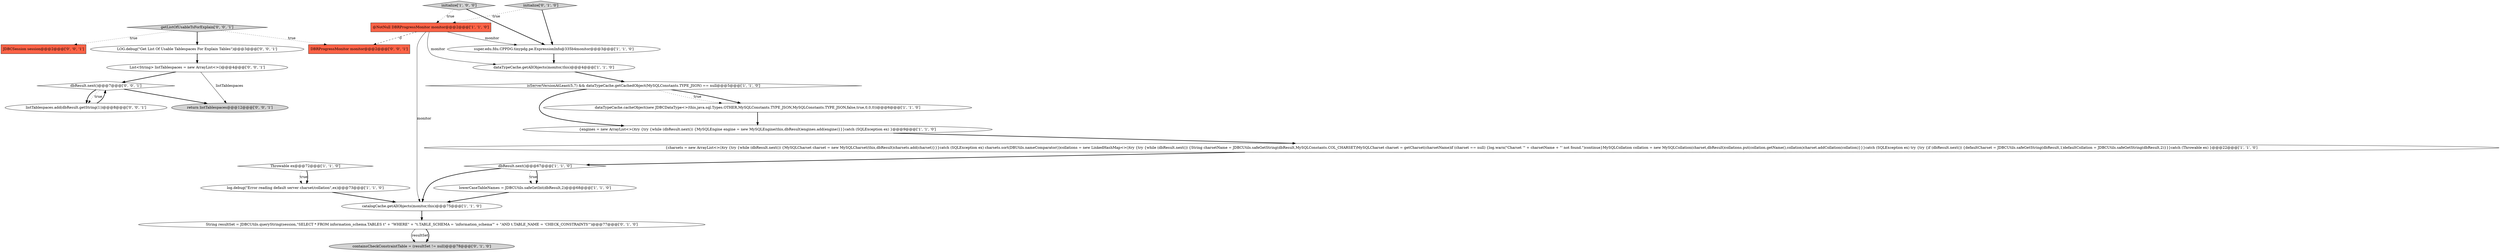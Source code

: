 digraph {
3 [style = filled, label = "super.edu.fdu.CPPDG.tinypdg.pe.ExpressionInfo@335b4monitor@@@3@@@['1', '1', '0']", fillcolor = white, shape = ellipse image = "AAA0AAABBB1BBB"];
17 [style = filled, label = "List<String> listTablespaces = new ArrayList<>()@@@4@@@['0', '0', '1']", fillcolor = white, shape = ellipse image = "AAA0AAABBB3BBB"];
12 [style = filled, label = "catalogCache.getAllObjects(monitor,this)@@@75@@@['1', '1', '0']", fillcolor = white, shape = ellipse image = "AAA0AAABBB1BBB"];
21 [style = filled, label = "JDBCSession session@@@2@@@['0', '0', '1']", fillcolor = tomato, shape = box image = "AAA0AAABBB3BBB"];
22 [style = filled, label = "DBRProgressMonitor monitor@@@2@@@['0', '0', '1']", fillcolor = tomato, shape = box image = "AAA0AAABBB3BBB"];
0 [style = filled, label = "isServerVersionAtLeast(5,7) && dataTypeCache.getCachedObject(MySQLConstants.TYPE_JSON) == null@@@5@@@['1', '1', '0']", fillcolor = white, shape = diamond image = "AAA0AAABBB1BBB"];
8 [style = filled, label = "dataTypeCache.getAllObjects(monitor,this)@@@4@@@['1', '1', '0']", fillcolor = white, shape = ellipse image = "AAA0AAABBB1BBB"];
20 [style = filled, label = "getListOfUsableTsForExplain['0', '0', '1']", fillcolor = lightgray, shape = diamond image = "AAA0AAABBB3BBB"];
18 [style = filled, label = "LOG.debug(\"Get List Of Usable Tablespaces For Explain Tables\")@@@3@@@['0', '0', '1']", fillcolor = white, shape = ellipse image = "AAA0AAABBB3BBB"];
9 [style = filled, label = "dataTypeCache.cacheObject(new JDBCDataType<>(this,java.sql.Types.OTHER,MySQLConstants.TYPE_JSON,MySQLConstants.TYPE_JSON,false,true,0,0,0))@@@6@@@['1', '1', '0']", fillcolor = white, shape = ellipse image = "AAA0AAABBB1BBB"];
1 [style = filled, label = "{engines = new ArrayList<>()try {try {while (dbResult.next()) {MySQLEngine engine = new MySQLEngine(this,dbResult)engines.add(engine)}}}catch (SQLException ex) }@@@9@@@['1', '1', '0']", fillcolor = white, shape = ellipse image = "AAA0AAABBB1BBB"];
6 [style = filled, label = "{charsets = new ArrayList<>()try {try {while (dbResult.next()) {MySQLCharset charset = new MySQLCharset(this,dbResult)charsets.add(charset)}}}catch (SQLException ex) charsets.sort(DBUtils.nameComparator())collations = new LinkedHashMap<>()try {try {while (dbResult.next()) {String charsetName = JDBCUtils.safeGetString(dbResult,MySQLConstants.COL_CHARSET)MySQLCharset charset = getCharset(charsetName)if (charset == null) {log.warn(\"Charset '\" + charsetName + \"' not found.\")continue}MySQLCollation collation = new MySQLCollation(charset,dbResult)collations.put(collation.getName(),collation)charset.addCollation(collation)}}}catch (SQLException ex) try {try {if (dbResult.next()) {defaultCharset = JDBCUtils.safeGetString(dbResult,1)defaultCollation = JDBCUtils.safeGetString(dbResult,2)}}}catch (Throwable ex) }@@@22@@@['1', '1', '0']", fillcolor = white, shape = ellipse image = "AAA0AAABBB1BBB"];
19 [style = filled, label = "listTablespaces.add(dbResult.getString(1))@@@8@@@['0', '0', '1']", fillcolor = white, shape = ellipse image = "AAA0AAABBB3BBB"];
14 [style = filled, label = "String resultSet = JDBCUtils.queryString(session,\"SELECT * FROM information_schema.TABLES t\" + \"WHERE\" + \"t.TABLE_SCHEMA = 'information_schema'\" + \"AND t.TABLE_NAME = 'CHECK_CONSTRAINTS'\")@@@77@@@['0', '1', '0']", fillcolor = white, shape = ellipse image = "AAA1AAABBB2BBB"];
7 [style = filled, label = "log.debug(\"Error reading default server charset/collation\",ex)@@@73@@@['1', '1', '0']", fillcolor = white, shape = ellipse image = "AAA0AAABBB1BBB"];
13 [style = filled, label = "initialize['0', '1', '0']", fillcolor = lightgray, shape = diamond image = "AAA0AAABBB2BBB"];
5 [style = filled, label = "@NotNull DBRProgressMonitor monitor@@@2@@@['1', '1', '0']", fillcolor = tomato, shape = box image = "AAA0AAABBB1BBB"];
16 [style = filled, label = "return listTablespaces@@@12@@@['0', '0', '1']", fillcolor = lightgray, shape = ellipse image = "AAA0AAABBB3BBB"];
23 [style = filled, label = "dbResult.next()@@@7@@@['0', '0', '1']", fillcolor = white, shape = diamond image = "AAA0AAABBB3BBB"];
11 [style = filled, label = "Throwable ex@@@72@@@['1', '1', '0']", fillcolor = white, shape = diamond image = "AAA0AAABBB1BBB"];
2 [style = filled, label = "lowerCaseTableNames = JDBCUtils.safeGetInt(dbResult,2)@@@68@@@['1', '1', '0']", fillcolor = white, shape = ellipse image = "AAA0AAABBB1BBB"];
10 [style = filled, label = "dbResult.next()@@@67@@@['1', '1', '0']", fillcolor = white, shape = diamond image = "AAA0AAABBB1BBB"];
4 [style = filled, label = "initialize['1', '0', '0']", fillcolor = lightgray, shape = diamond image = "AAA0AAABBB1BBB"];
15 [style = filled, label = "containsCheckConstraintTable = (resultSet != null)@@@78@@@['0', '1', '0']", fillcolor = lightgray, shape = ellipse image = "AAA1AAABBB2BBB"];
10->2 [style = dotted, label="true"];
5->22 [style = dashed, label="0"];
10->2 [style = bold, label=""];
23->19 [style = bold, label=""];
5->12 [style = solid, label="monitor"];
8->0 [style = bold, label=""];
20->21 [style = dotted, label="true"];
12->14 [style = bold, label=""];
20->18 [style = bold, label=""];
23->19 [style = dotted, label="true"];
0->9 [style = bold, label=""];
23->16 [style = bold, label=""];
11->7 [style = dotted, label="true"];
19->23 [style = bold, label=""];
17->16 [style = solid, label="listTablespaces"];
1->6 [style = bold, label=""];
0->1 [style = bold, label=""];
14->15 [style = solid, label="resultSet"];
11->7 [style = bold, label=""];
10->12 [style = bold, label=""];
6->10 [style = bold, label=""];
7->12 [style = bold, label=""];
0->9 [style = dotted, label="true"];
5->3 [style = solid, label="monitor"];
20->22 [style = dotted, label="true"];
3->8 [style = bold, label=""];
17->23 [style = bold, label=""];
13->3 [style = bold, label=""];
4->5 [style = dotted, label="true"];
18->17 [style = bold, label=""];
13->5 [style = dotted, label="true"];
14->15 [style = bold, label=""];
9->1 [style = bold, label=""];
4->3 [style = bold, label=""];
5->8 [style = solid, label="monitor"];
2->12 [style = bold, label=""];
}
